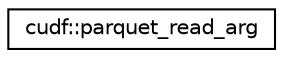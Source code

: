 digraph "Graphical Class Hierarchy"
{
 // LATEX_PDF_SIZE
  edge [fontname="Helvetica",fontsize="10",labelfontname="Helvetica",labelfontsize="10"];
  node [fontname="Helvetica",fontsize="10",shape=record];
  rankdir="LR";
  Node0 [label="cudf::parquet_read_arg",height=0.2,width=0.4,color="black", fillcolor="white", style="filled",URL="$structcudf_1_1parquet__read__arg.html",tooltip=" "];
}
